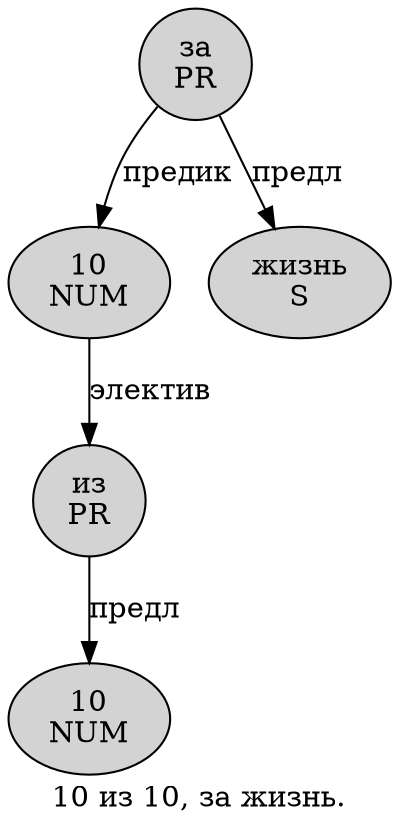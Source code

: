 digraph SENTENCE_1060 {
	graph [label="10 из 10, за жизнь."]
	node [style=filled]
		0 [label="10
NUM" color="" fillcolor=lightgray penwidth=1 shape=ellipse]
		1 [label="из
PR" color="" fillcolor=lightgray penwidth=1 shape=ellipse]
		2 [label="10
NUM" color="" fillcolor=lightgray penwidth=1 shape=ellipse]
		4 [label="за
PR" color="" fillcolor=lightgray penwidth=1 shape=ellipse]
		5 [label="жизнь
S" color="" fillcolor=lightgray penwidth=1 shape=ellipse]
			0 -> 1 [label="электив"]
			4 -> 0 [label="предик"]
			4 -> 5 [label="предл"]
			1 -> 2 [label="предл"]
}